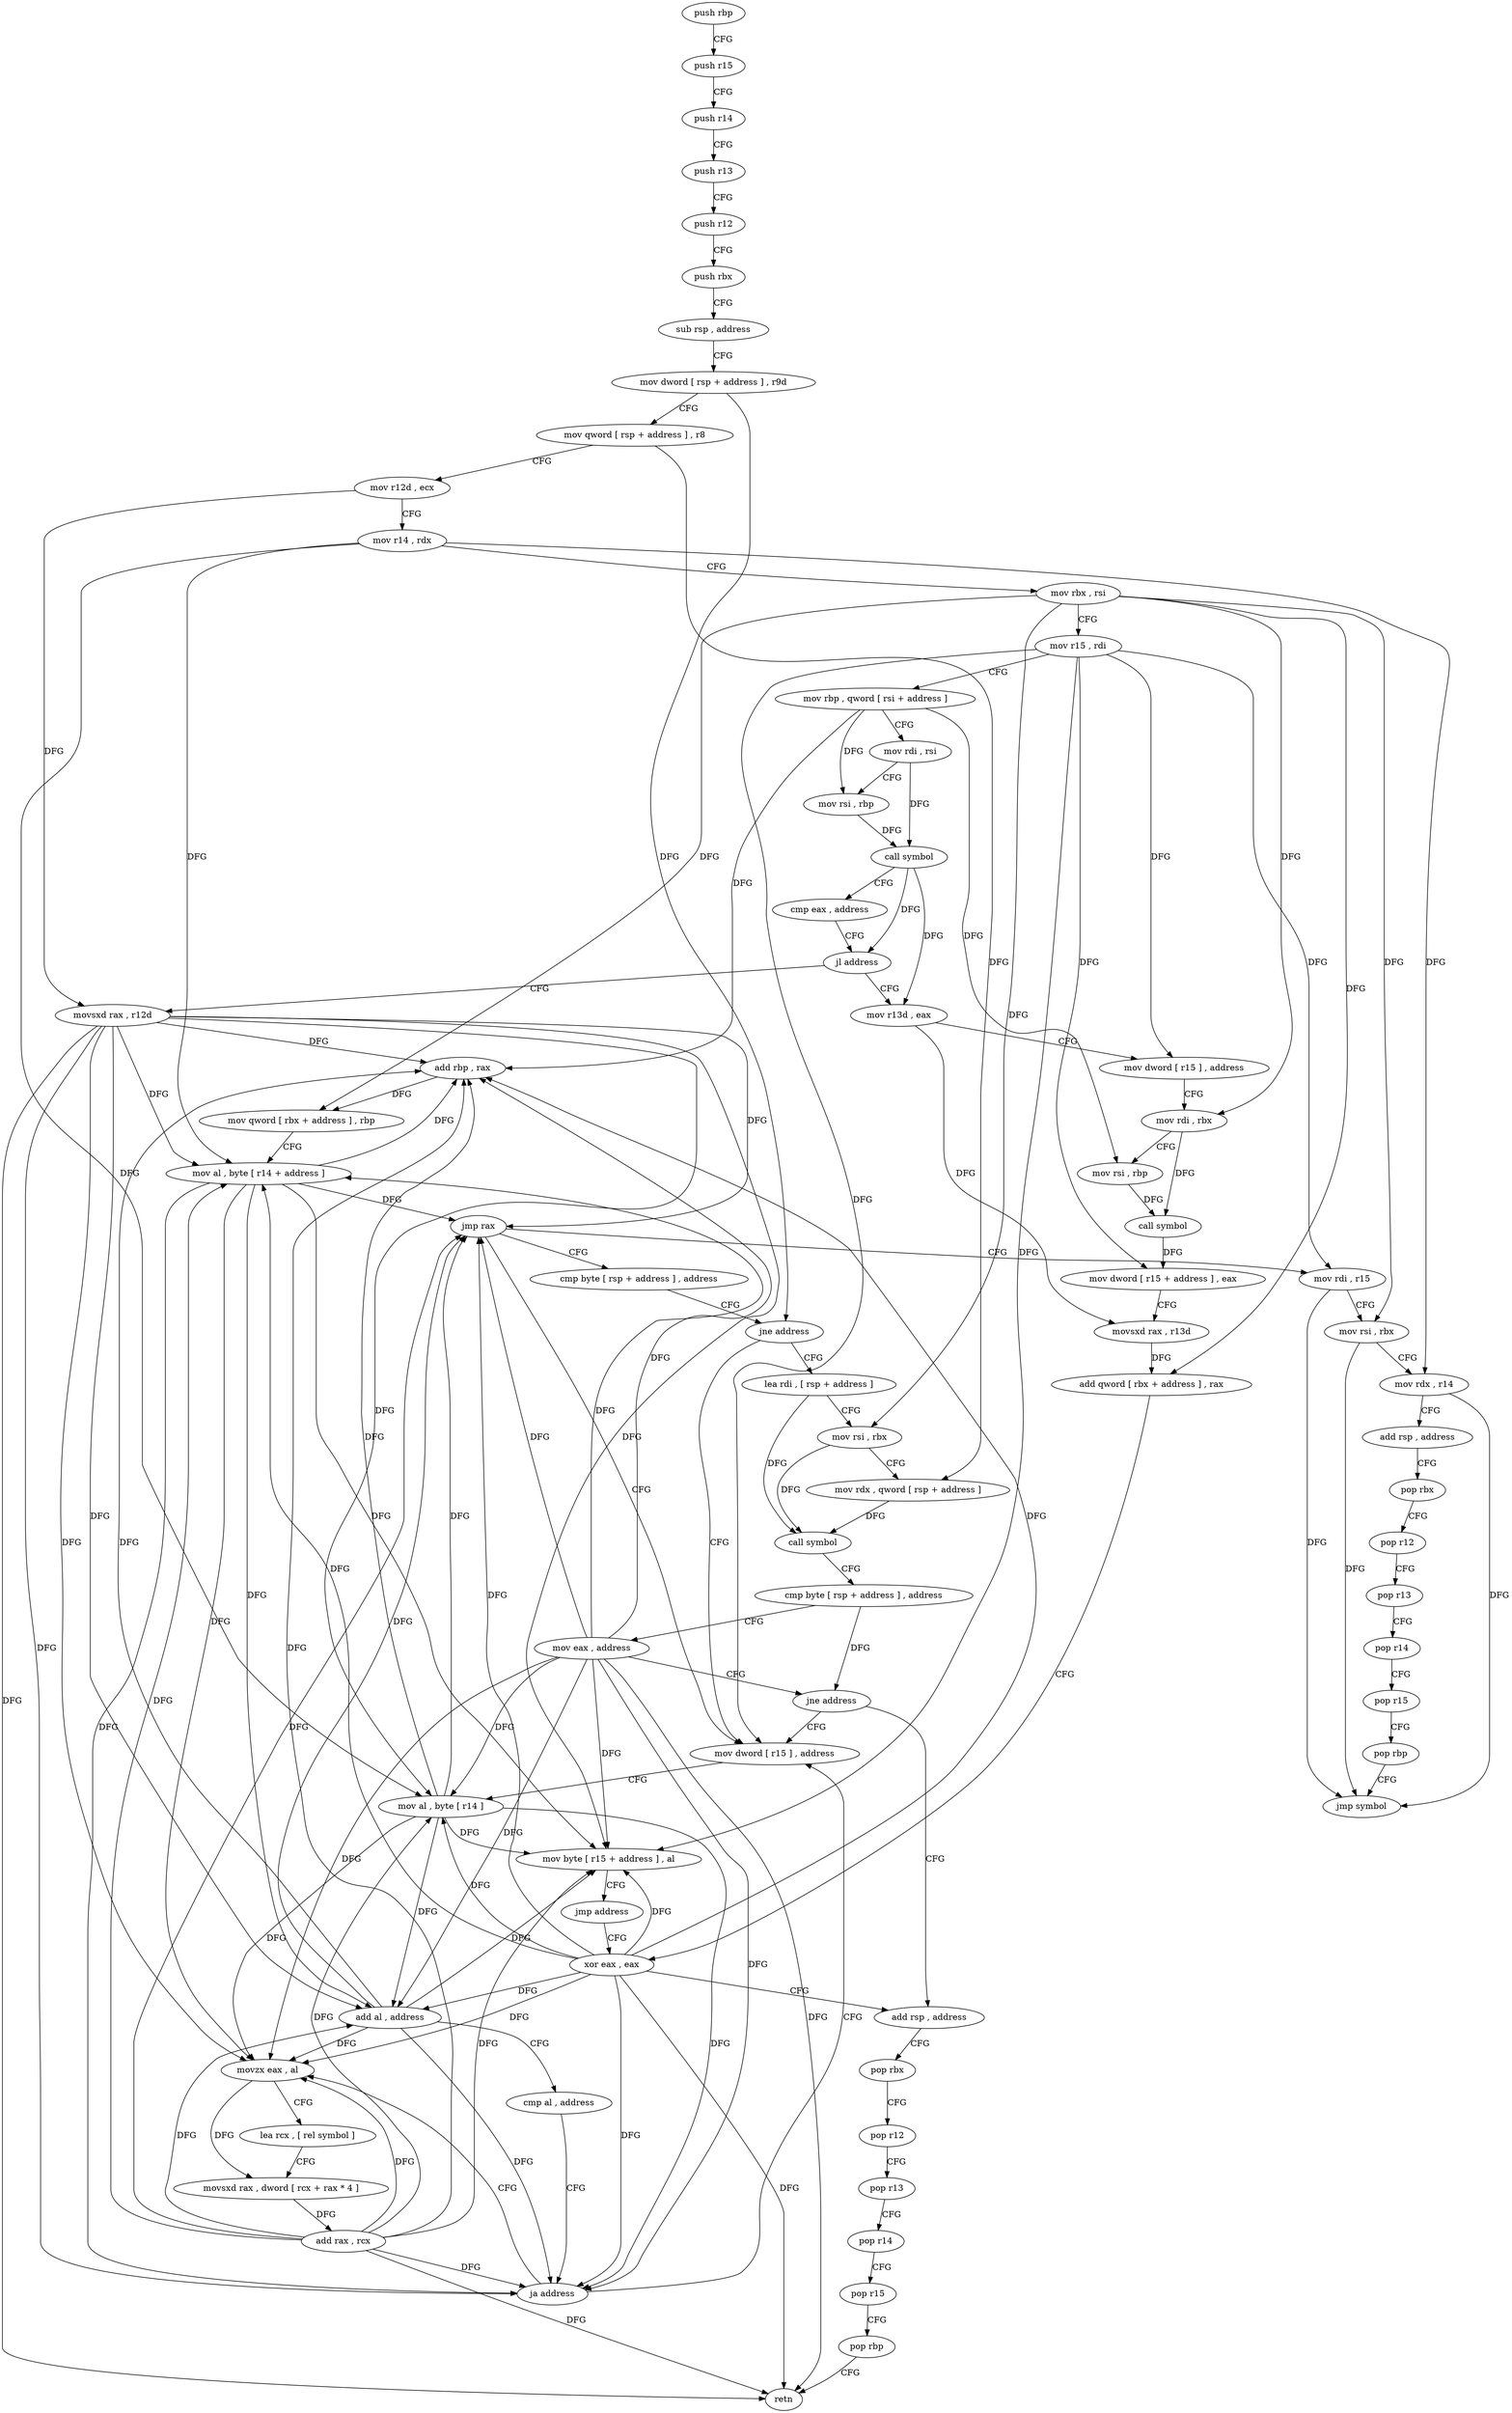 digraph "func" {
"4248144" [label = "push rbp" ]
"4248145" [label = "push r15" ]
"4248147" [label = "push r14" ]
"4248149" [label = "push r13" ]
"4248151" [label = "push r12" ]
"4248153" [label = "push rbx" ]
"4248154" [label = "sub rsp , address" ]
"4248158" [label = "mov dword [ rsp + address ] , r9d" ]
"4248163" [label = "mov qword [ rsp + address ] , r8" ]
"4248168" [label = "mov r12d , ecx" ]
"4248171" [label = "mov r14 , rdx" ]
"4248174" [label = "mov rbx , rsi" ]
"4248177" [label = "mov r15 , rdi" ]
"4248180" [label = "mov rbp , qword [ rsi + address ]" ]
"4248184" [label = "mov rdi , rsi" ]
"4248187" [label = "mov rsi , rbp" ]
"4248190" [label = "call symbol" ]
"4248195" [label = "cmp eax , address" ]
"4248198" [label = "jl address" ]
"4248249" [label = "movsxd rax , r12d" ]
"4248200" [label = "mov r13d , eax" ]
"4248252" [label = "add rbp , rax" ]
"4248255" [label = "mov qword [ rbx + address ] , rbp" ]
"4248259" [label = "mov al , byte [ r14 + address ]" ]
"4248263" [label = "add al , address" ]
"4248265" [label = "cmp al , address" ]
"4248267" [label = "ja address" ]
"4248353" [label = "mov dword [ r15 ] , address" ]
"4248269" [label = "movzx eax , al" ]
"4248203" [label = "mov dword [ r15 ] , address" ]
"4248210" [label = "mov rdi , rbx" ]
"4248213" [label = "mov rsi , rbp" ]
"4248216" [label = "call symbol" ]
"4248221" [label = "mov dword [ r15 + address ] , eax" ]
"4248225" [label = "movsxd rax , r13d" ]
"4248228" [label = "add qword [ rbx + address ] , rax" ]
"4248232" [label = "xor eax , eax" ]
"4248360" [label = "mov al , byte [ r14 ]" ]
"4248363" [label = "mov byte [ r15 + address ] , al" ]
"4248367" [label = "jmp address" ]
"4248272" [label = "lea rcx , [ rel symbol ]" ]
"4248279" [label = "movsxd rax , dword [ rcx + rax * 4 ]" ]
"4248283" [label = "add rax , rcx" ]
"4248286" [label = "jmp rax" ]
"4248288" [label = "mov rdi , r15" ]
"4248316" [label = "cmp byte [ rsp + address ] , address" ]
"4248234" [label = "add rsp , address" ]
"4248291" [label = "mov rsi , rbx" ]
"4248294" [label = "mov rdx , r14" ]
"4248297" [label = "add rsp , address" ]
"4248301" [label = "pop rbx" ]
"4248302" [label = "pop r12" ]
"4248304" [label = "pop r13" ]
"4248306" [label = "pop r14" ]
"4248308" [label = "pop r15" ]
"4248310" [label = "pop rbp" ]
"4248311" [label = "jmp symbol" ]
"4248321" [label = "jne address" ]
"4248323" [label = "lea rdi , [ rsp + address ]" ]
"4248328" [label = "mov rsi , rbx" ]
"4248331" [label = "mov rdx , qword [ rsp + address ]" ]
"4248336" [label = "call symbol" ]
"4248341" [label = "cmp byte [ rsp + address ] , address" ]
"4248346" [label = "mov eax , address" ]
"4248351" [label = "jne address" ]
"4248238" [label = "pop rbx" ]
"4248239" [label = "pop r12" ]
"4248241" [label = "pop r13" ]
"4248243" [label = "pop r14" ]
"4248245" [label = "pop r15" ]
"4248247" [label = "pop rbp" ]
"4248248" [label = "retn" ]
"4248144" -> "4248145" [ label = "CFG" ]
"4248145" -> "4248147" [ label = "CFG" ]
"4248147" -> "4248149" [ label = "CFG" ]
"4248149" -> "4248151" [ label = "CFG" ]
"4248151" -> "4248153" [ label = "CFG" ]
"4248153" -> "4248154" [ label = "CFG" ]
"4248154" -> "4248158" [ label = "CFG" ]
"4248158" -> "4248163" [ label = "CFG" ]
"4248158" -> "4248321" [ label = "DFG" ]
"4248163" -> "4248168" [ label = "CFG" ]
"4248163" -> "4248331" [ label = "DFG" ]
"4248168" -> "4248171" [ label = "CFG" ]
"4248168" -> "4248249" [ label = "DFG" ]
"4248171" -> "4248174" [ label = "CFG" ]
"4248171" -> "4248259" [ label = "DFG" ]
"4248171" -> "4248360" [ label = "DFG" ]
"4248171" -> "4248294" [ label = "DFG" ]
"4248174" -> "4248177" [ label = "CFG" ]
"4248174" -> "4248255" [ label = "DFG" ]
"4248174" -> "4248210" [ label = "DFG" ]
"4248174" -> "4248228" [ label = "DFG" ]
"4248174" -> "4248291" [ label = "DFG" ]
"4248174" -> "4248328" [ label = "DFG" ]
"4248177" -> "4248180" [ label = "CFG" ]
"4248177" -> "4248203" [ label = "DFG" ]
"4248177" -> "4248221" [ label = "DFG" ]
"4248177" -> "4248353" [ label = "DFG" ]
"4248177" -> "4248363" [ label = "DFG" ]
"4248177" -> "4248288" [ label = "DFG" ]
"4248180" -> "4248184" [ label = "CFG" ]
"4248180" -> "4248187" [ label = "DFG" ]
"4248180" -> "4248252" [ label = "DFG" ]
"4248180" -> "4248213" [ label = "DFG" ]
"4248184" -> "4248187" [ label = "CFG" ]
"4248184" -> "4248190" [ label = "DFG" ]
"4248187" -> "4248190" [ label = "DFG" ]
"4248190" -> "4248195" [ label = "CFG" ]
"4248190" -> "4248198" [ label = "DFG" ]
"4248190" -> "4248200" [ label = "DFG" ]
"4248195" -> "4248198" [ label = "CFG" ]
"4248198" -> "4248249" [ label = "CFG" ]
"4248198" -> "4248200" [ label = "CFG" ]
"4248249" -> "4248252" [ label = "DFG" ]
"4248249" -> "4248259" [ label = "DFG" ]
"4248249" -> "4248263" [ label = "DFG" ]
"4248249" -> "4248267" [ label = "DFG" ]
"4248249" -> "4248360" [ label = "DFG" ]
"4248249" -> "4248363" [ label = "DFG" ]
"4248249" -> "4248269" [ label = "DFG" ]
"4248249" -> "4248286" [ label = "DFG" ]
"4248249" -> "4248248" [ label = "DFG" ]
"4248200" -> "4248203" [ label = "CFG" ]
"4248200" -> "4248225" [ label = "DFG" ]
"4248252" -> "4248255" [ label = "DFG" ]
"4248255" -> "4248259" [ label = "CFG" ]
"4248259" -> "4248263" [ label = "DFG" ]
"4248259" -> "4248252" [ label = "DFG" ]
"4248259" -> "4248267" [ label = "DFG" ]
"4248259" -> "4248363" [ label = "DFG" ]
"4248259" -> "4248269" [ label = "DFG" ]
"4248259" -> "4248286" [ label = "DFG" ]
"4248263" -> "4248265" [ label = "CFG" ]
"4248263" -> "4248252" [ label = "DFG" ]
"4248263" -> "4248267" [ label = "DFG" ]
"4248263" -> "4248363" [ label = "DFG" ]
"4248263" -> "4248269" [ label = "DFG" ]
"4248263" -> "4248286" [ label = "DFG" ]
"4248265" -> "4248267" [ label = "CFG" ]
"4248267" -> "4248353" [ label = "CFG" ]
"4248267" -> "4248269" [ label = "CFG" ]
"4248353" -> "4248360" [ label = "CFG" ]
"4248269" -> "4248272" [ label = "CFG" ]
"4248269" -> "4248279" [ label = "DFG" ]
"4248203" -> "4248210" [ label = "CFG" ]
"4248210" -> "4248213" [ label = "CFG" ]
"4248210" -> "4248216" [ label = "DFG" ]
"4248213" -> "4248216" [ label = "DFG" ]
"4248216" -> "4248221" [ label = "DFG" ]
"4248221" -> "4248225" [ label = "CFG" ]
"4248225" -> "4248228" [ label = "DFG" ]
"4248228" -> "4248232" [ label = "CFG" ]
"4248232" -> "4248234" [ label = "CFG" ]
"4248232" -> "4248252" [ label = "DFG" ]
"4248232" -> "4248263" [ label = "DFG" ]
"4248232" -> "4248267" [ label = "DFG" ]
"4248232" -> "4248363" [ label = "DFG" ]
"4248232" -> "4248269" [ label = "DFG" ]
"4248232" -> "4248286" [ label = "DFG" ]
"4248232" -> "4248259" [ label = "DFG" ]
"4248232" -> "4248360" [ label = "DFG" ]
"4248232" -> "4248248" [ label = "DFG" ]
"4248360" -> "4248363" [ label = "DFG" ]
"4248360" -> "4248252" [ label = "DFG" ]
"4248360" -> "4248263" [ label = "DFG" ]
"4248360" -> "4248267" [ label = "DFG" ]
"4248360" -> "4248269" [ label = "DFG" ]
"4248360" -> "4248286" [ label = "DFG" ]
"4248363" -> "4248367" [ label = "CFG" ]
"4248367" -> "4248232" [ label = "CFG" ]
"4248272" -> "4248279" [ label = "CFG" ]
"4248279" -> "4248283" [ label = "DFG" ]
"4248283" -> "4248286" [ label = "DFG" ]
"4248283" -> "4248252" [ label = "DFG" ]
"4248283" -> "4248263" [ label = "DFG" ]
"4248283" -> "4248267" [ label = "DFG" ]
"4248283" -> "4248363" [ label = "DFG" ]
"4248283" -> "4248269" [ label = "DFG" ]
"4248283" -> "4248259" [ label = "DFG" ]
"4248283" -> "4248360" [ label = "DFG" ]
"4248283" -> "4248248" [ label = "DFG" ]
"4248286" -> "4248288" [ label = "CFG" ]
"4248286" -> "4248316" [ label = "CFG" ]
"4248286" -> "4248353" [ label = "CFG" ]
"4248288" -> "4248291" [ label = "CFG" ]
"4248288" -> "4248311" [ label = "DFG" ]
"4248316" -> "4248321" [ label = "CFG" ]
"4248234" -> "4248238" [ label = "CFG" ]
"4248291" -> "4248294" [ label = "CFG" ]
"4248291" -> "4248311" [ label = "DFG" ]
"4248294" -> "4248297" [ label = "CFG" ]
"4248294" -> "4248311" [ label = "DFG" ]
"4248297" -> "4248301" [ label = "CFG" ]
"4248301" -> "4248302" [ label = "CFG" ]
"4248302" -> "4248304" [ label = "CFG" ]
"4248304" -> "4248306" [ label = "CFG" ]
"4248306" -> "4248308" [ label = "CFG" ]
"4248308" -> "4248310" [ label = "CFG" ]
"4248310" -> "4248311" [ label = "CFG" ]
"4248321" -> "4248353" [ label = "CFG" ]
"4248321" -> "4248323" [ label = "CFG" ]
"4248323" -> "4248328" [ label = "CFG" ]
"4248323" -> "4248336" [ label = "DFG" ]
"4248328" -> "4248331" [ label = "CFG" ]
"4248328" -> "4248336" [ label = "DFG" ]
"4248331" -> "4248336" [ label = "DFG" ]
"4248336" -> "4248341" [ label = "CFG" ]
"4248341" -> "4248346" [ label = "CFG" ]
"4248341" -> "4248351" [ label = "DFG" ]
"4248346" -> "4248351" [ label = "CFG" ]
"4248346" -> "4248252" [ label = "DFG" ]
"4248346" -> "4248263" [ label = "DFG" ]
"4248346" -> "4248267" [ label = "DFG" ]
"4248346" -> "4248363" [ label = "DFG" ]
"4248346" -> "4248269" [ label = "DFG" ]
"4248346" -> "4248286" [ label = "DFG" ]
"4248346" -> "4248259" [ label = "DFG" ]
"4248346" -> "4248360" [ label = "DFG" ]
"4248346" -> "4248248" [ label = "DFG" ]
"4248351" -> "4248234" [ label = "CFG" ]
"4248351" -> "4248353" [ label = "CFG" ]
"4248238" -> "4248239" [ label = "CFG" ]
"4248239" -> "4248241" [ label = "CFG" ]
"4248241" -> "4248243" [ label = "CFG" ]
"4248243" -> "4248245" [ label = "CFG" ]
"4248245" -> "4248247" [ label = "CFG" ]
"4248247" -> "4248248" [ label = "CFG" ]
}
